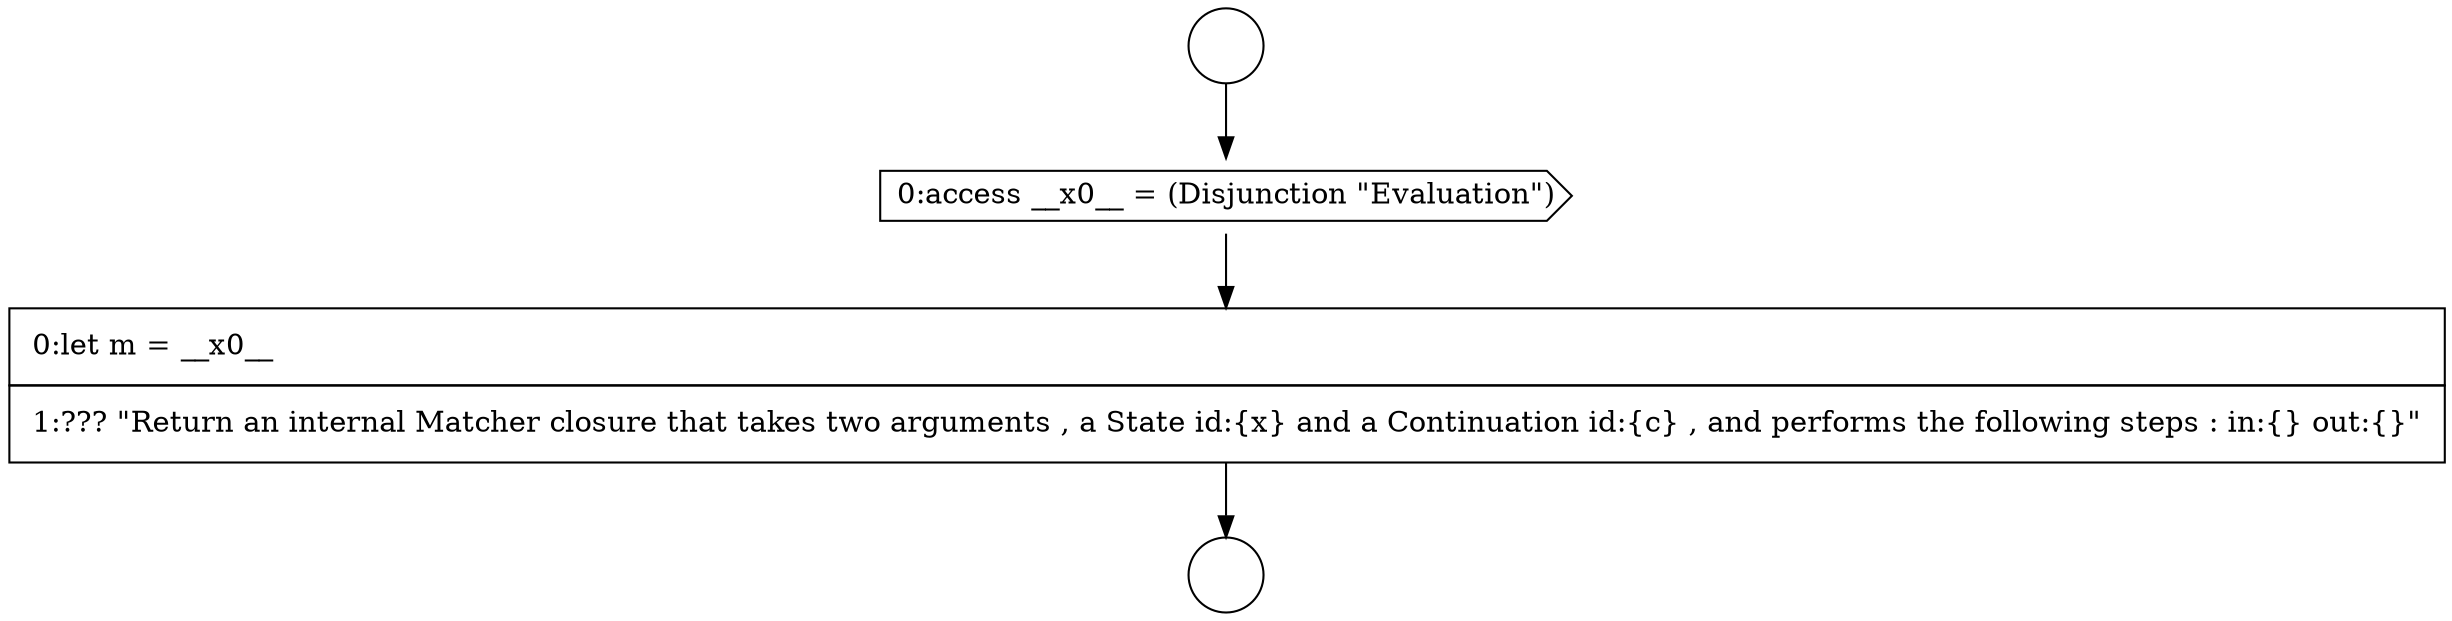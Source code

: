 digraph {
  node12333 [shape=circle label=" " color="black" fillcolor="white" style=filled]
  node12335 [shape=cds, label=<<font color="black">0:access __x0__ = (Disjunction &quot;Evaluation&quot;)</font>> color="black" fillcolor="white" style=filled]
  node12336 [shape=none, margin=0, label=<<font color="black">
    <table border="0" cellborder="1" cellspacing="0" cellpadding="10">
      <tr><td align="left">0:let m = __x0__</td></tr>
      <tr><td align="left">1:??? &quot;Return an internal Matcher closure that takes two arguments , a State id:{x} and a Continuation id:{c} , and performs the following steps : in:{} out:{}&quot;</td></tr>
    </table>
  </font>> color="black" fillcolor="white" style=filled]
  node12334 [shape=circle label=" " color="black" fillcolor="white" style=filled]
  node12333 -> node12335 [ color="black"]
  node12335 -> node12336 [ color="black"]
  node12336 -> node12334 [ color="black"]
}
